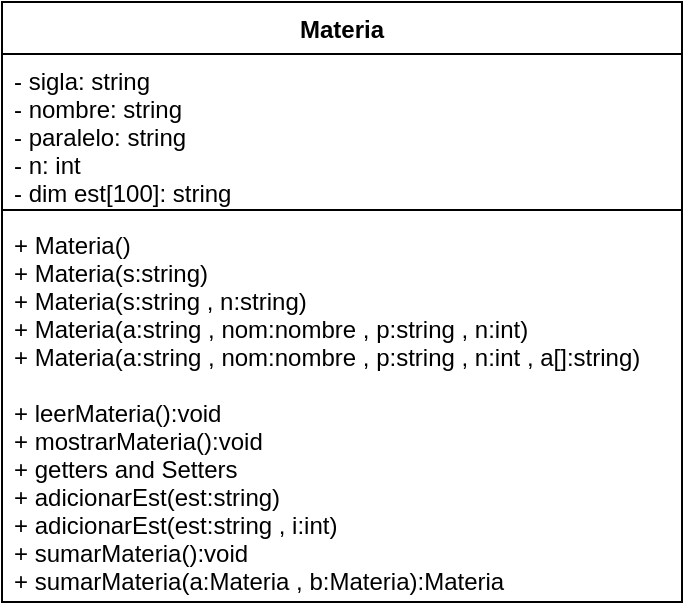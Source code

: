 <mxfile version="16.2.1" type="device"><diagram id="7FEpXcpOJLsh-JaVcWaI" name="Page-1"><mxGraphModel dx="385" dy="661" grid="1" gridSize="10" guides="1" tooltips="1" connect="1" arrows="1" fold="1" page="1" pageScale="1" pageWidth="827" pageHeight="1169" math="0" shadow="0"><root><mxCell id="0"/><mxCell id="1" parent="0"/><mxCell id="iRewc1Yb8ramCkQzVXJo-1" value="Materia" style="swimlane;fontStyle=1;align=center;verticalAlign=top;childLayout=stackLayout;horizontal=1;startSize=26;horizontalStack=0;resizeParent=1;resizeParentMax=0;resizeLast=0;collapsible=1;marginBottom=0;" parent="1" vertex="1"><mxGeometry x="300" y="50" width="340" height="300" as="geometry"/></mxCell><mxCell id="iRewc1Yb8ramCkQzVXJo-2" value="- sigla: string&#10;- nombre: string&#10;- paralelo: string&#10;- n: int&#10;- dim est[100]: string" style="text;strokeColor=none;fillColor=none;align=left;verticalAlign=top;spacingLeft=4;spacingRight=4;overflow=hidden;rotatable=0;points=[[0,0.5],[1,0.5]];portConstraint=eastwest;" parent="iRewc1Yb8ramCkQzVXJo-1" vertex="1"><mxGeometry y="26" width="340" height="74" as="geometry"/></mxCell><mxCell id="iRewc1Yb8ramCkQzVXJo-3" value="" style="line;strokeWidth=1;fillColor=none;align=left;verticalAlign=middle;spacingTop=-1;spacingLeft=3;spacingRight=3;rotatable=0;labelPosition=right;points=[];portConstraint=eastwest;" parent="iRewc1Yb8ramCkQzVXJo-1" vertex="1"><mxGeometry y="100" width="340" height="8" as="geometry"/></mxCell><mxCell id="iRewc1Yb8ramCkQzVXJo-4" value="+ Materia()&#10;+ Materia(s:string)&#10;+ Materia(s:string , n:string)&#10;+ Materia(a:string , nom:nombre , p:string , n:int)&#10;+ Materia(a:string , nom:nombre , p:string , n:int , a[]:string)&#10;&#10;+ leerMateria():void&#10;+ mostrarMateria():void&#10;+ getters and Setters&#10;+ adicionarEst(est:string)&#10;+ adicionarEst(est:string , i:int)&#10;+ sumarMateria():void&#10;+ sumarMateria(a:Materia , b:Materia):Materia" style="text;strokeColor=none;fillColor=none;align=left;verticalAlign=top;spacingLeft=4;spacingRight=4;overflow=hidden;rotatable=0;points=[[0,0.5],[1,0.5]];portConstraint=eastwest;" parent="iRewc1Yb8ramCkQzVXJo-1" vertex="1"><mxGeometry y="108" width="340" height="192" as="geometry"/></mxCell></root></mxGraphModel></diagram></mxfile>